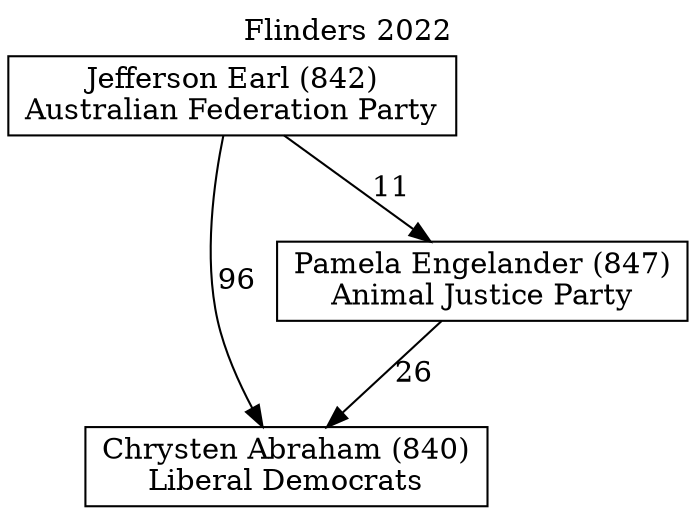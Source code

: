 // House preference flow
digraph "Chrysten Abraham (840)_Flinders_2022" {
	graph [label="Flinders 2022" labelloc=t mclimit=10]
	node [shape=box]
	"Chrysten Abraham (840)" [label="Chrysten Abraham (840)
Liberal Democrats"]
	"Pamela Engelander (847)" [label="Pamela Engelander (847)
Animal Justice Party"]
	"Jefferson Earl (842)" [label="Jefferson Earl (842)
Australian Federation Party"]
	"Pamela Engelander (847)" -> "Chrysten Abraham (840)" [label=26]
	"Jefferson Earl (842)" -> "Pamela Engelander (847)" [label=11]
	"Jefferson Earl (842)" -> "Chrysten Abraham (840)" [label=96]
}

